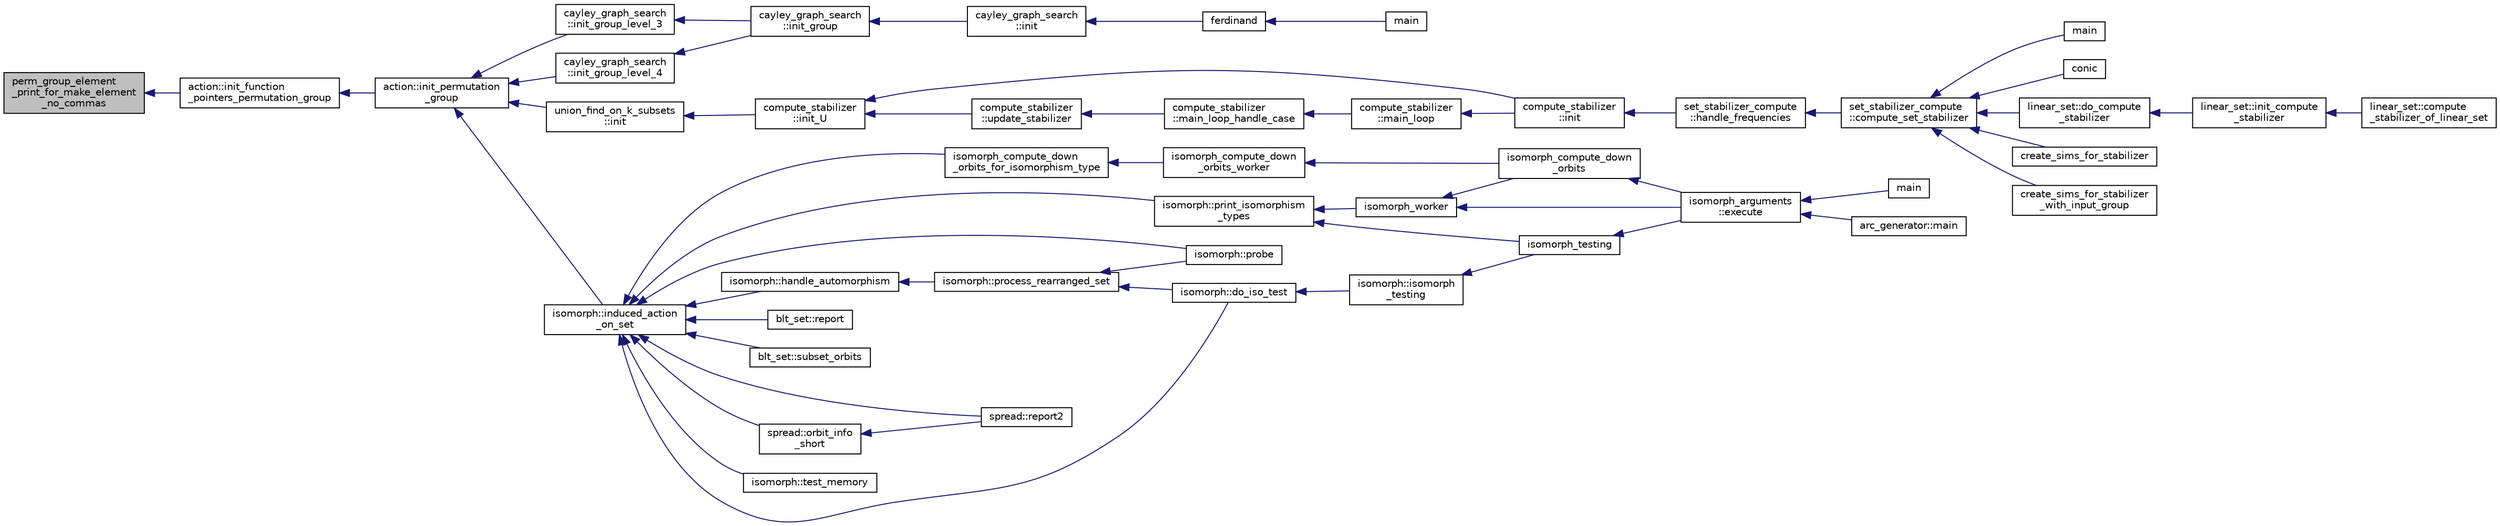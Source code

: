 digraph "perm_group_element_print_for_make_element_no_commas"
{
  edge [fontname="Helvetica",fontsize="10",labelfontname="Helvetica",labelfontsize="10"];
  node [fontname="Helvetica",fontsize="10",shape=record];
  rankdir="LR";
  Node8495 [label="perm_group_element\l_print_for_make_element\l_no_commas",height=0.2,width=0.4,color="black", fillcolor="grey75", style="filled", fontcolor="black"];
  Node8495 -> Node8496 [dir="back",color="midnightblue",fontsize="10",style="solid",fontname="Helvetica"];
  Node8496 [label="action::init_function\l_pointers_permutation_group",height=0.2,width=0.4,color="black", fillcolor="white", style="filled",URL="$d2/d86/classaction.html#a8e6cd4aa446047edbebe7e0702dc1f17"];
  Node8496 -> Node8497 [dir="back",color="midnightblue",fontsize="10",style="solid",fontname="Helvetica"];
  Node8497 [label="action::init_permutation\l_group",height=0.2,width=0.4,color="black", fillcolor="white", style="filled",URL="$d2/d86/classaction.html#a339bbfc596572ec88071c5f5e0ce3f41"];
  Node8497 -> Node8498 [dir="back",color="midnightblue",fontsize="10",style="solid",fontname="Helvetica"];
  Node8498 [label="cayley_graph_search\l::init_group_level_3",height=0.2,width=0.4,color="black", fillcolor="white", style="filled",URL="$de/dae/classcayley__graph__search.html#a7c936e674e8ea64597fa37ae5aa71c71"];
  Node8498 -> Node8499 [dir="back",color="midnightblue",fontsize="10",style="solid",fontname="Helvetica"];
  Node8499 [label="cayley_graph_search\l::init_group",height=0.2,width=0.4,color="black", fillcolor="white", style="filled",URL="$de/dae/classcayley__graph__search.html#adbce2e517a8ed979f53e8aeb043cf4ca"];
  Node8499 -> Node8500 [dir="back",color="midnightblue",fontsize="10",style="solid",fontname="Helvetica"];
  Node8500 [label="cayley_graph_search\l::init",height=0.2,width=0.4,color="black", fillcolor="white", style="filled",URL="$de/dae/classcayley__graph__search.html#add9c6434abeaebac4a07bc03cb21672d"];
  Node8500 -> Node8501 [dir="back",color="midnightblue",fontsize="10",style="solid",fontname="Helvetica"];
  Node8501 [label="ferdinand",height=0.2,width=0.4,color="black", fillcolor="white", style="filled",URL="$da/df3/ferdinand_8_c.html#a322b57727d23cf5a0932f11c30ea18d9"];
  Node8501 -> Node8502 [dir="back",color="midnightblue",fontsize="10",style="solid",fontname="Helvetica"];
  Node8502 [label="main",height=0.2,width=0.4,color="black", fillcolor="white", style="filled",URL="$da/df3/ferdinand_8_c.html#a3c04138a5bfe5d72780bb7e82a18e627"];
  Node8497 -> Node8503 [dir="back",color="midnightblue",fontsize="10",style="solid",fontname="Helvetica"];
  Node8503 [label="cayley_graph_search\l::init_group_level_4",height=0.2,width=0.4,color="black", fillcolor="white", style="filled",URL="$de/dae/classcayley__graph__search.html#a6593f90cd91bea8c23fe71acca05655e"];
  Node8503 -> Node8499 [dir="back",color="midnightblue",fontsize="10",style="solid",fontname="Helvetica"];
  Node8497 -> Node8504 [dir="back",color="midnightblue",fontsize="10",style="solid",fontname="Helvetica"];
  Node8504 [label="union_find_on_k_subsets\l::init",height=0.2,width=0.4,color="black", fillcolor="white", style="filled",URL="$d3/d1b/classunion__find__on__k__subsets.html#aad0de310a8e8df1ff78ee2eaf3ec1e54"];
  Node8504 -> Node8505 [dir="back",color="midnightblue",fontsize="10",style="solid",fontname="Helvetica"];
  Node8505 [label="compute_stabilizer\l::init_U",height=0.2,width=0.4,color="black", fillcolor="white", style="filled",URL="$d8/d30/classcompute__stabilizer.html#a00de428b9934e9a55157eff6c43d64d0"];
  Node8505 -> Node8506 [dir="back",color="midnightblue",fontsize="10",style="solid",fontname="Helvetica"];
  Node8506 [label="compute_stabilizer\l::init",height=0.2,width=0.4,color="black", fillcolor="white", style="filled",URL="$d8/d30/classcompute__stabilizer.html#a36a1729430f317a65559220a8206a7d7"];
  Node8506 -> Node8507 [dir="back",color="midnightblue",fontsize="10",style="solid",fontname="Helvetica"];
  Node8507 [label="set_stabilizer_compute\l::handle_frequencies",height=0.2,width=0.4,color="black", fillcolor="white", style="filled",URL="$d8/dc6/classset__stabilizer__compute.html#a247c31bc3f19f22dadbfd7607cbaaa78"];
  Node8507 -> Node8508 [dir="back",color="midnightblue",fontsize="10",style="solid",fontname="Helvetica"];
  Node8508 [label="set_stabilizer_compute\l::compute_set_stabilizer",height=0.2,width=0.4,color="black", fillcolor="white", style="filled",URL="$d8/dc6/classset__stabilizer__compute.html#ad4f92074322e98c7cd0ed5d4f8486b76"];
  Node8508 -> Node8509 [dir="back",color="midnightblue",fontsize="10",style="solid",fontname="Helvetica"];
  Node8509 [label="main",height=0.2,width=0.4,color="black", fillcolor="white", style="filled",URL="$db/d67/test__hyperoval_8_c.html#a3c04138a5bfe5d72780bb7e82a18e627"];
  Node8508 -> Node8510 [dir="back",color="midnightblue",fontsize="10",style="solid",fontname="Helvetica"];
  Node8510 [label="conic",height=0.2,width=0.4,color="black", fillcolor="white", style="filled",URL="$d4/de8/conic_8_c.html#a96def9474b981a9d5831a9b48d85d652"];
  Node8508 -> Node8511 [dir="back",color="midnightblue",fontsize="10",style="solid",fontname="Helvetica"];
  Node8511 [label="linear_set::do_compute\l_stabilizer",height=0.2,width=0.4,color="black", fillcolor="white", style="filled",URL="$dd/d86/classlinear__set.html#ae8f58ded28fb5370f4459cca42b7463b"];
  Node8511 -> Node8512 [dir="back",color="midnightblue",fontsize="10",style="solid",fontname="Helvetica"];
  Node8512 [label="linear_set::init_compute\l_stabilizer",height=0.2,width=0.4,color="black", fillcolor="white", style="filled",URL="$dd/d86/classlinear__set.html#a0cc3eaec1896fdc977b62e94623b055b"];
  Node8512 -> Node8513 [dir="back",color="midnightblue",fontsize="10",style="solid",fontname="Helvetica"];
  Node8513 [label="linear_set::compute\l_stabilizer_of_linear_set",height=0.2,width=0.4,color="black", fillcolor="white", style="filled",URL="$dd/d86/classlinear__set.html#a098a133edfbaae0fd347a69c50bdbee2"];
  Node8508 -> Node8514 [dir="back",color="midnightblue",fontsize="10",style="solid",fontname="Helvetica"];
  Node8514 [label="create_sims_for_stabilizer",height=0.2,width=0.4,color="black", fillcolor="white", style="filled",URL="$d0/d76/tl__algebra__and__number__theory_8h.html#af2c67d225072549409be710ac3cd30f8"];
  Node8508 -> Node8515 [dir="back",color="midnightblue",fontsize="10",style="solid",fontname="Helvetica"];
  Node8515 [label="create_sims_for_stabilizer\l_with_input_group",height=0.2,width=0.4,color="black", fillcolor="white", style="filled",URL="$d0/d76/tl__algebra__and__number__theory_8h.html#af5482567a8d6ba5c2fe593bf6f7f9a0f"];
  Node8505 -> Node8516 [dir="back",color="midnightblue",fontsize="10",style="solid",fontname="Helvetica"];
  Node8516 [label="compute_stabilizer\l::update_stabilizer",height=0.2,width=0.4,color="black", fillcolor="white", style="filled",URL="$d8/d30/classcompute__stabilizer.html#a9d7978a6326dc7f0935f557f0828ed8e"];
  Node8516 -> Node8517 [dir="back",color="midnightblue",fontsize="10",style="solid",fontname="Helvetica"];
  Node8517 [label="compute_stabilizer\l::main_loop_handle_case",height=0.2,width=0.4,color="black", fillcolor="white", style="filled",URL="$d8/d30/classcompute__stabilizer.html#a040fb5c6ad50133c5a16a35ed5b2ecc4"];
  Node8517 -> Node8518 [dir="back",color="midnightblue",fontsize="10",style="solid",fontname="Helvetica"];
  Node8518 [label="compute_stabilizer\l::main_loop",height=0.2,width=0.4,color="black", fillcolor="white", style="filled",URL="$d8/d30/classcompute__stabilizer.html#ae8615a28e0494704450689b6ea0b7ca2"];
  Node8518 -> Node8506 [dir="back",color="midnightblue",fontsize="10",style="solid",fontname="Helvetica"];
  Node8497 -> Node8519 [dir="back",color="midnightblue",fontsize="10",style="solid",fontname="Helvetica"];
  Node8519 [label="isomorph::induced_action\l_on_set",height=0.2,width=0.4,color="black", fillcolor="white", style="filled",URL="$d3/d5f/classisomorph.html#a66a62f79a0f877b889ec5bd0c79392f1"];
  Node8519 -> Node8520 [dir="back",color="midnightblue",fontsize="10",style="solid",fontname="Helvetica"];
  Node8520 [label="blt_set::report",height=0.2,width=0.4,color="black", fillcolor="white", style="filled",URL="$d1/d3d/classblt__set.html#a6b19f88bd2b92ebfba7e7c362eb9065c"];
  Node8519 -> Node8521 [dir="back",color="midnightblue",fontsize="10",style="solid",fontname="Helvetica"];
  Node8521 [label="blt_set::subset_orbits",height=0.2,width=0.4,color="black", fillcolor="white", style="filled",URL="$d1/d3d/classblt__set.html#af8f79fc4346244acfa0e2c2d23c36993"];
  Node8519 -> Node8522 [dir="back",color="midnightblue",fontsize="10",style="solid",fontname="Helvetica"];
  Node8522 [label="spread::report2",height=0.2,width=0.4,color="black", fillcolor="white", style="filled",URL="$da/dc1/classspread.html#a543a79e4e7306af291584f53dacbfdd8"];
  Node8519 -> Node8523 [dir="back",color="midnightblue",fontsize="10",style="solid",fontname="Helvetica"];
  Node8523 [label="spread::orbit_info\l_short",height=0.2,width=0.4,color="black", fillcolor="white", style="filled",URL="$da/dc1/classspread.html#a24795f879a815d7e4480a72395711aef"];
  Node8523 -> Node8522 [dir="back",color="midnightblue",fontsize="10",style="solid",fontname="Helvetica"];
  Node8519 -> Node8524 [dir="back",color="midnightblue",fontsize="10",style="solid",fontname="Helvetica"];
  Node8524 [label="isomorph::test_memory",height=0.2,width=0.4,color="black", fillcolor="white", style="filled",URL="$d3/d5f/classisomorph.html#a27877043c77db8e85e8fa7d5c43845b0"];
  Node8519 -> Node8525 [dir="back",color="midnightblue",fontsize="10",style="solid",fontname="Helvetica"];
  Node8525 [label="isomorph::print_isomorphism\l_types",height=0.2,width=0.4,color="black", fillcolor="white", style="filled",URL="$d3/d5f/classisomorph.html#abbcd12f6434585951a5532d0b2467a00"];
  Node8525 -> Node8526 [dir="back",color="midnightblue",fontsize="10",style="solid",fontname="Helvetica"];
  Node8526 [label="isomorph_testing",height=0.2,width=0.4,color="black", fillcolor="white", style="filled",URL="$d4/d7e/isomorph__global_8_c.html#a5a73cbe9f89c4727f086482ee2d238f9"];
  Node8526 -> Node8527 [dir="back",color="midnightblue",fontsize="10",style="solid",fontname="Helvetica"];
  Node8527 [label="isomorph_arguments\l::execute",height=0.2,width=0.4,color="black", fillcolor="white", style="filled",URL="$d5/de4/classisomorph__arguments.html#aa85e472d14906abdd5672dc66027583e"];
  Node8527 -> Node8528 [dir="back",color="midnightblue",fontsize="10",style="solid",fontname="Helvetica"];
  Node8528 [label="main",height=0.2,width=0.4,color="black", fillcolor="white", style="filled",URL="$d1/d5e/blt__main_8_c.html#a217dbf8b442f20279ea00b898af96f52"];
  Node8527 -> Node8529 [dir="back",color="midnightblue",fontsize="10",style="solid",fontname="Helvetica"];
  Node8529 [label="arc_generator::main",height=0.2,width=0.4,color="black", fillcolor="white", style="filled",URL="$d4/d21/classarc__generator.html#ad80140b51b165dad1fe6ab232be7829a"];
  Node8525 -> Node8530 [dir="back",color="midnightblue",fontsize="10",style="solid",fontname="Helvetica"];
  Node8530 [label="isomorph_worker",height=0.2,width=0.4,color="black", fillcolor="white", style="filled",URL="$d4/d7e/isomorph__global_8_c.html#ace3bb6ec719b02a35534309d4d3fe99a"];
  Node8530 -> Node8527 [dir="back",color="midnightblue",fontsize="10",style="solid",fontname="Helvetica"];
  Node8530 -> Node8531 [dir="back",color="midnightblue",fontsize="10",style="solid",fontname="Helvetica"];
  Node8531 [label="isomorph_compute_down\l_orbits",height=0.2,width=0.4,color="black", fillcolor="white", style="filled",URL="$d4/d7e/isomorph__global_8_c.html#a3613cea19158edd30958c4edecd97d53"];
  Node8531 -> Node8527 [dir="back",color="midnightblue",fontsize="10",style="solid",fontname="Helvetica"];
  Node8519 -> Node8532 [dir="back",color="midnightblue",fontsize="10",style="solid",fontname="Helvetica"];
  Node8532 [label="isomorph_compute_down\l_orbits_for_isomorphism_type",height=0.2,width=0.4,color="black", fillcolor="white", style="filled",URL="$d4/d7e/isomorph__global_8_c.html#a13519b3a5d3b5ceb26b4bec6736b0086"];
  Node8532 -> Node8533 [dir="back",color="midnightblue",fontsize="10",style="solid",fontname="Helvetica"];
  Node8533 [label="isomorph_compute_down\l_orbits_worker",height=0.2,width=0.4,color="black", fillcolor="white", style="filled",URL="$d4/d7e/isomorph__global_8_c.html#a4edf4a833ce5638a3d58cfae1c702b37"];
  Node8533 -> Node8531 [dir="back",color="midnightblue",fontsize="10",style="solid",fontname="Helvetica"];
  Node8519 -> Node8534 [dir="back",color="midnightblue",fontsize="10",style="solid",fontname="Helvetica"];
  Node8534 [label="isomorph::probe",height=0.2,width=0.4,color="black", fillcolor="white", style="filled",URL="$d3/d5f/classisomorph.html#a9cb6fed7b6ac639d886b117a1f454441"];
  Node8519 -> Node8535 [dir="back",color="midnightblue",fontsize="10",style="solid",fontname="Helvetica"];
  Node8535 [label="isomorph::do_iso_test",height=0.2,width=0.4,color="black", fillcolor="white", style="filled",URL="$d3/d5f/classisomorph.html#a51fc3bf5cc3a99282a489b2df37ee24e"];
  Node8535 -> Node8536 [dir="back",color="midnightblue",fontsize="10",style="solid",fontname="Helvetica"];
  Node8536 [label="isomorph::isomorph\l_testing",height=0.2,width=0.4,color="black", fillcolor="white", style="filled",URL="$d3/d5f/classisomorph.html#ad7945ec94ba0ba16953482edfaa4da6e"];
  Node8536 -> Node8526 [dir="back",color="midnightblue",fontsize="10",style="solid",fontname="Helvetica"];
  Node8519 -> Node8537 [dir="back",color="midnightblue",fontsize="10",style="solid",fontname="Helvetica"];
  Node8537 [label="isomorph::handle_automorphism",height=0.2,width=0.4,color="black", fillcolor="white", style="filled",URL="$d3/d5f/classisomorph.html#a95e0ae39f992234f7cbeb6f1d57d82df"];
  Node8537 -> Node8538 [dir="back",color="midnightblue",fontsize="10",style="solid",fontname="Helvetica"];
  Node8538 [label="isomorph::process_rearranged_set",height=0.2,width=0.4,color="black", fillcolor="white", style="filled",URL="$d3/d5f/classisomorph.html#a7767fd5f1da6dfd7f93810be99ba4ab6"];
  Node8538 -> Node8534 [dir="back",color="midnightblue",fontsize="10",style="solid",fontname="Helvetica"];
  Node8538 -> Node8535 [dir="back",color="midnightblue",fontsize="10",style="solid",fontname="Helvetica"];
}
